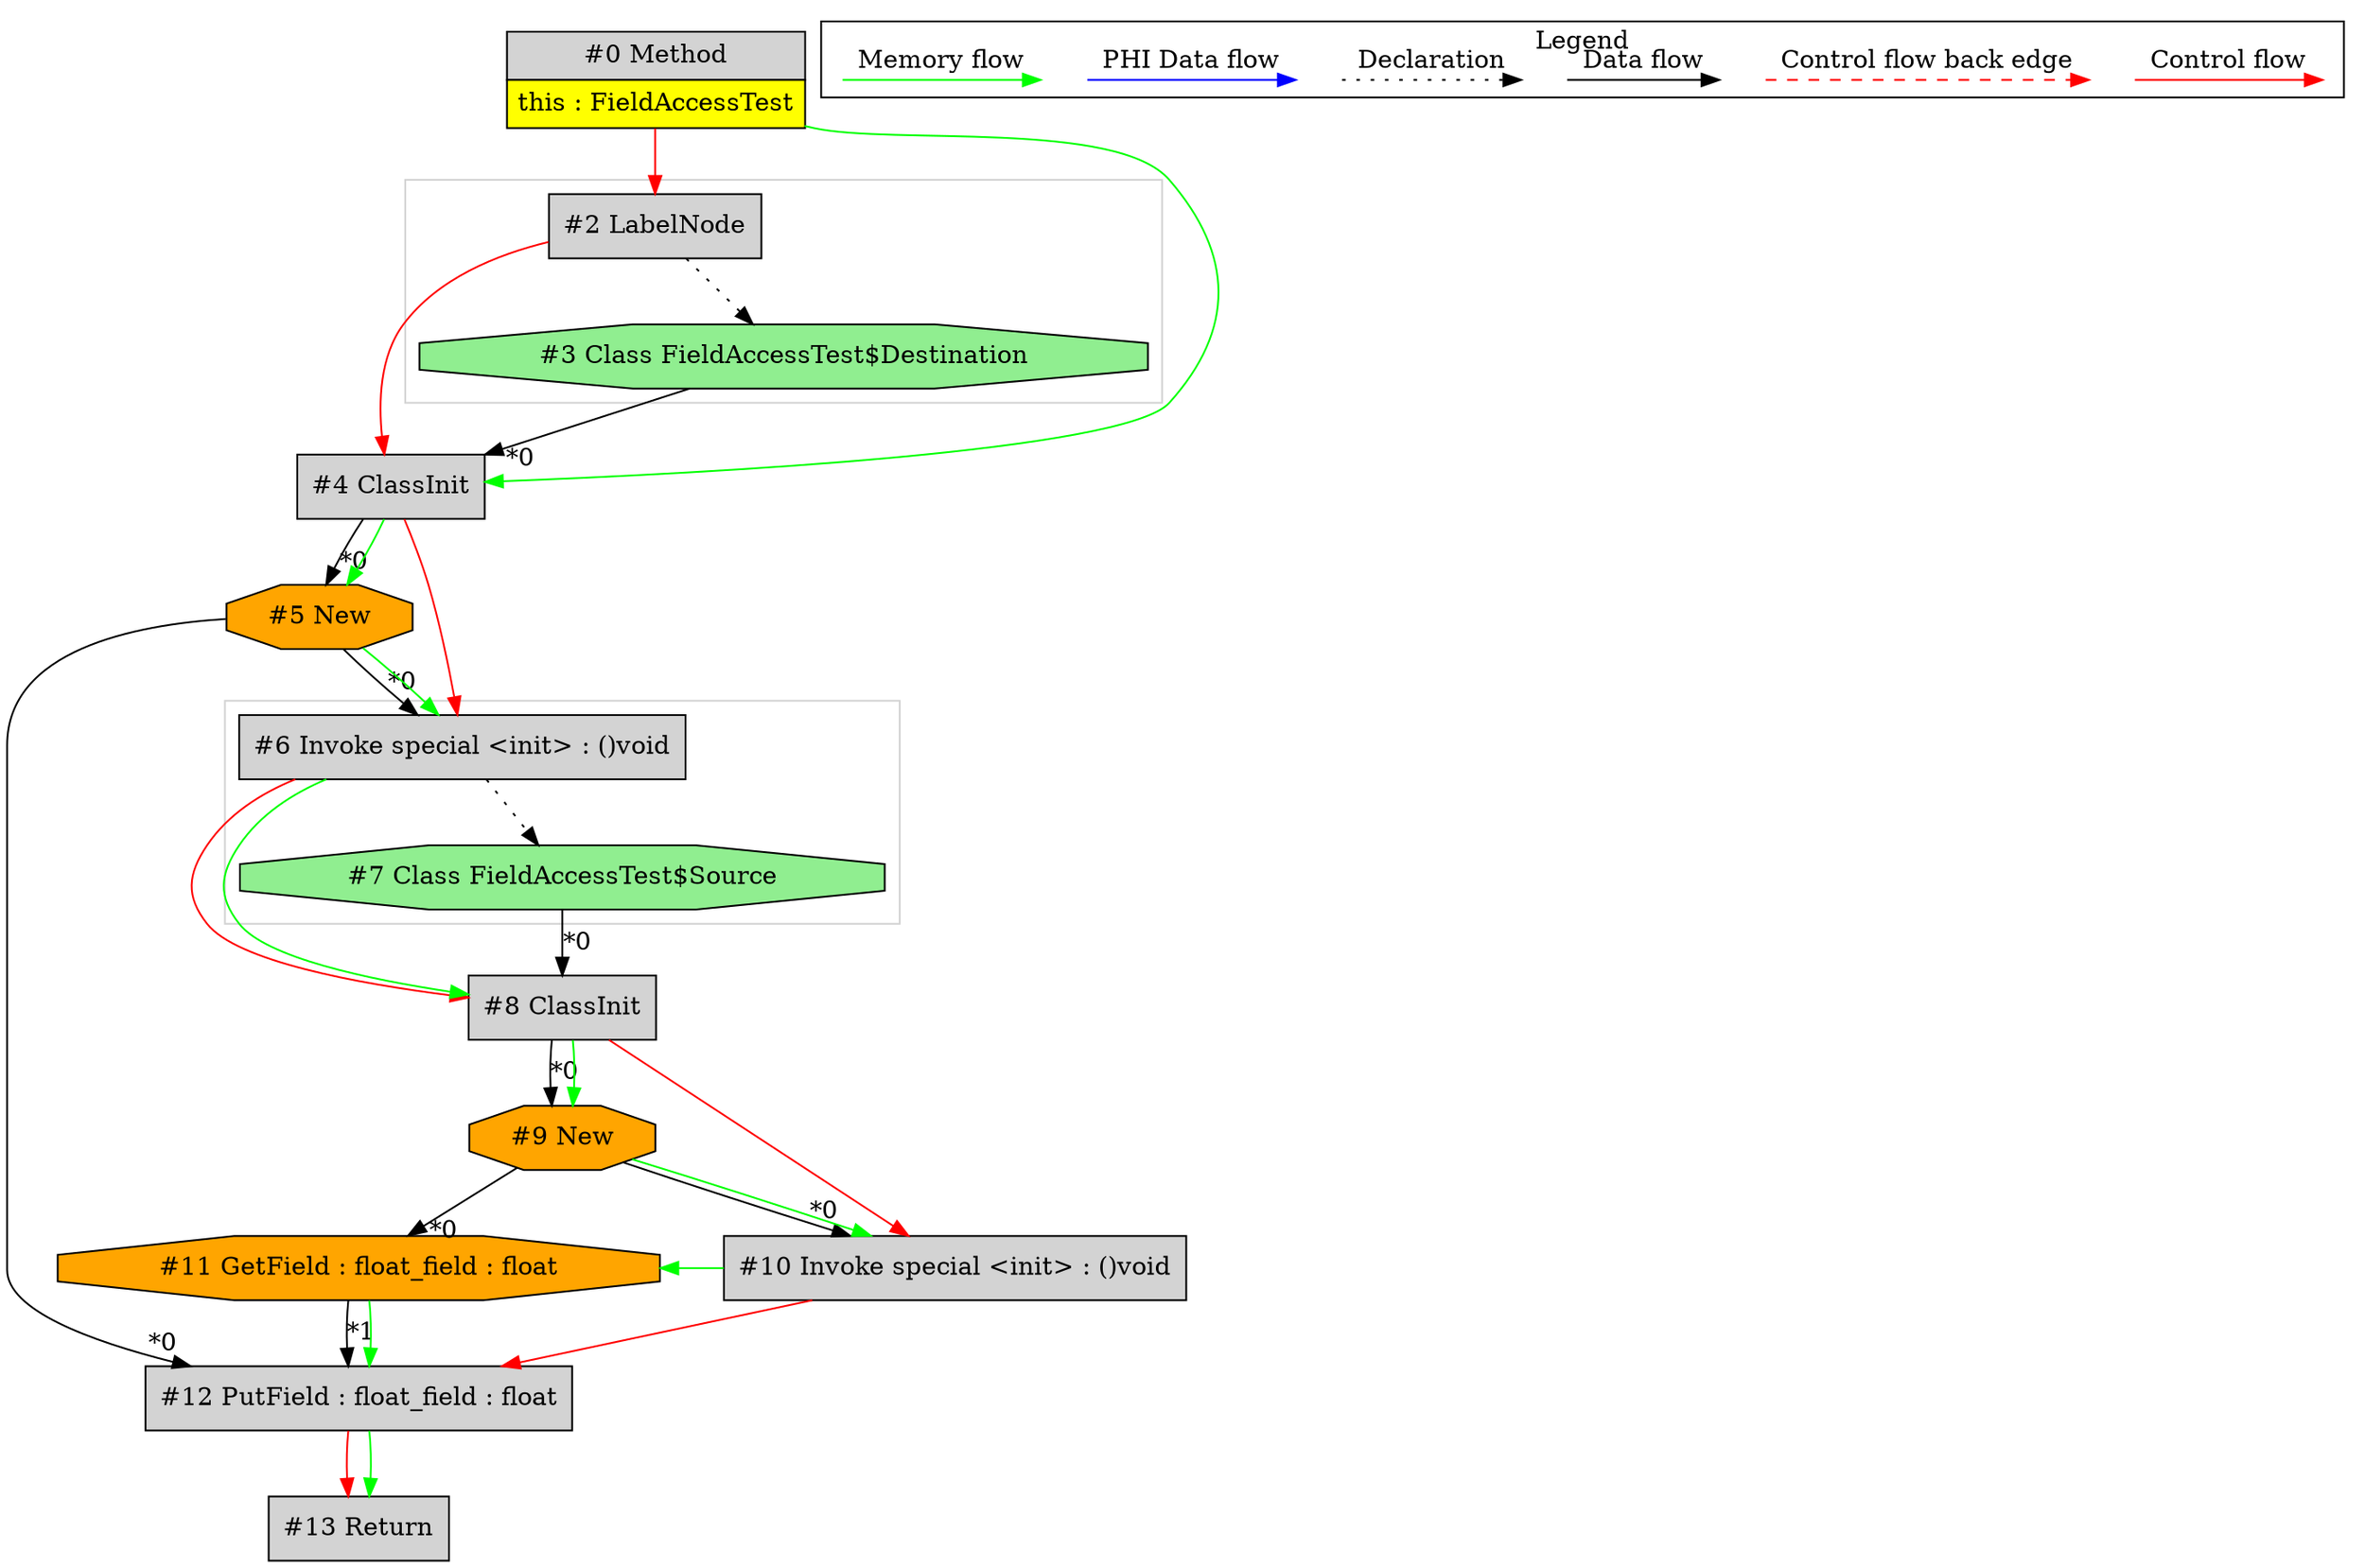 digraph {
 ordering="in";
 node0[margin="0", label=<<table border="0" cellborder="1" cellspacing="0" cellpadding="5"><tr><td colspan="1">#0 Method</td></tr><tr><td port="prj1" bgcolor="yellow">this : FieldAccessTest</td></tr></table>>,shape=none, fillcolor=lightgrey, style=filled];
 node2[label="#2 LabelNode",shape=box, fillcolor=lightgrey, style=filled];
 node0 -> node2[labeldistance=2, color=red, fontcolor=red];
 node4[label="#4 ClassInit",shape=box, fillcolor=lightgrey, style=filled];
 node3 -> node4[headlabel="*0", labeldistance=2];
 node2 -> node4[labeldistance=2, color=red, fontcolor=red];
 node0 -> node4[labeldistance=2, color=green, constraint=false];
 node3[label="#3 Class FieldAccessTest$Destination",shape=octagon, fillcolor=lightgreen, style=filled];
 node2 -> node3[style=dotted];
 node5[label="#5 New",shape=octagon, fillcolor=orange, style=filled];
 node4 -> node5[headlabel="*0", labeldistance=2];
 node4 -> node5[labeldistance=2, color=green, constraint=false];
 node12[label="#12 PutField : float_field : float",shape=box, fillcolor=lightgrey, style=filled];
 node5 -> node12[headlabel="*0", labeldistance=2];
 node11 -> node12[headlabel="*1", labeldistance=2];
 node11 -> node12[labeldistance=2, color=green, constraint=false];
 node10 -> node12[labeldistance=2, color=red, fontcolor=red];
 node10[label="#10 Invoke special <init> : ()void",shape=box, fillcolor=lightgrey, style=filled];
 node9 -> node10[headlabel="*0", labeldistance=2];
 node8 -> node10[labeldistance=2, color=red, fontcolor=red];
 node9 -> node10[labeldistance=2, color=green, constraint=false];
 node9[label="#9 New",shape=octagon, fillcolor=orange, style=filled];
 node8 -> node9[headlabel="*0", labeldistance=2];
 node8 -> node9[labeldistance=2, color=green, constraint=false];
 node8[label="#8 ClassInit",shape=box, fillcolor=lightgrey, style=filled];
 node7 -> node8[headlabel="*0", labeldistance=2];
 node6 -> node8[labeldistance=2, color=red, fontcolor=red];
 node6 -> node8[labeldistance=2, color=green, constraint=false];
 node6[label="#6 Invoke special <init> : ()void",shape=box, fillcolor=lightgrey, style=filled];
 node5 -> node6[headlabel="*0", labeldistance=2];
 node4 -> node6[labeldistance=2, color=red, fontcolor=red];
 node5 -> node6[labeldistance=2, color=green, constraint=false];
 node7[label="#7 Class FieldAccessTest$Source",shape=octagon, fillcolor=lightgreen, style=filled];
 node6 -> node7[style=dotted];
 node11[label="#11 GetField : float_field : float",shape=octagon, fillcolor=orange, style=filled];
 node9 -> node11[headlabel="*0", labeldistance=2];
 node10 -> node11[labeldistance=2, color=green, constraint=false];
 node13[label="#13 Return",shape=box, fillcolor=lightgrey, style=filled];
 node12 -> node13[labeldistance=2, color=red, fontcolor=red];
 node12 -> node13[labeldistance=2, color=green, constraint=false];
 subgraph cluster_0 {
  color=lightgray;
  node6;
  node7;
 }
 subgraph cluster_1 {
  color=lightgray;
  node2;
  node3;
 }
 subgraph cluster_000 {
  label = "Legend";
  node [shape=point]
  {
   rank=same;
   c0 [style = invis];
   c1 [style = invis];
   c2 [style = invis];
   c3 [style = invis];
   d0 [style = invis];
   d1 [style = invis];
   d2 [style = invis];
   d3 [style = invis];
   d4 [style = invis];
   d5 [style = invis];
   d6 [style = invis];
   d7 [style = invis];
  }
  c0 -> c1 [label="Control flow", style=solid, color=red]
  c2 -> c3 [label="Control flow back edge", style=dashed, color=red]
  d0 -> d1 [label="Data flow"]
  d2 -> d3 [label="Declaration", style=dotted]
  d4 -> d5 [label="PHI Data flow", color=blue]
  d6 -> d7 [label="Memory flow", color=green]
 }

}
